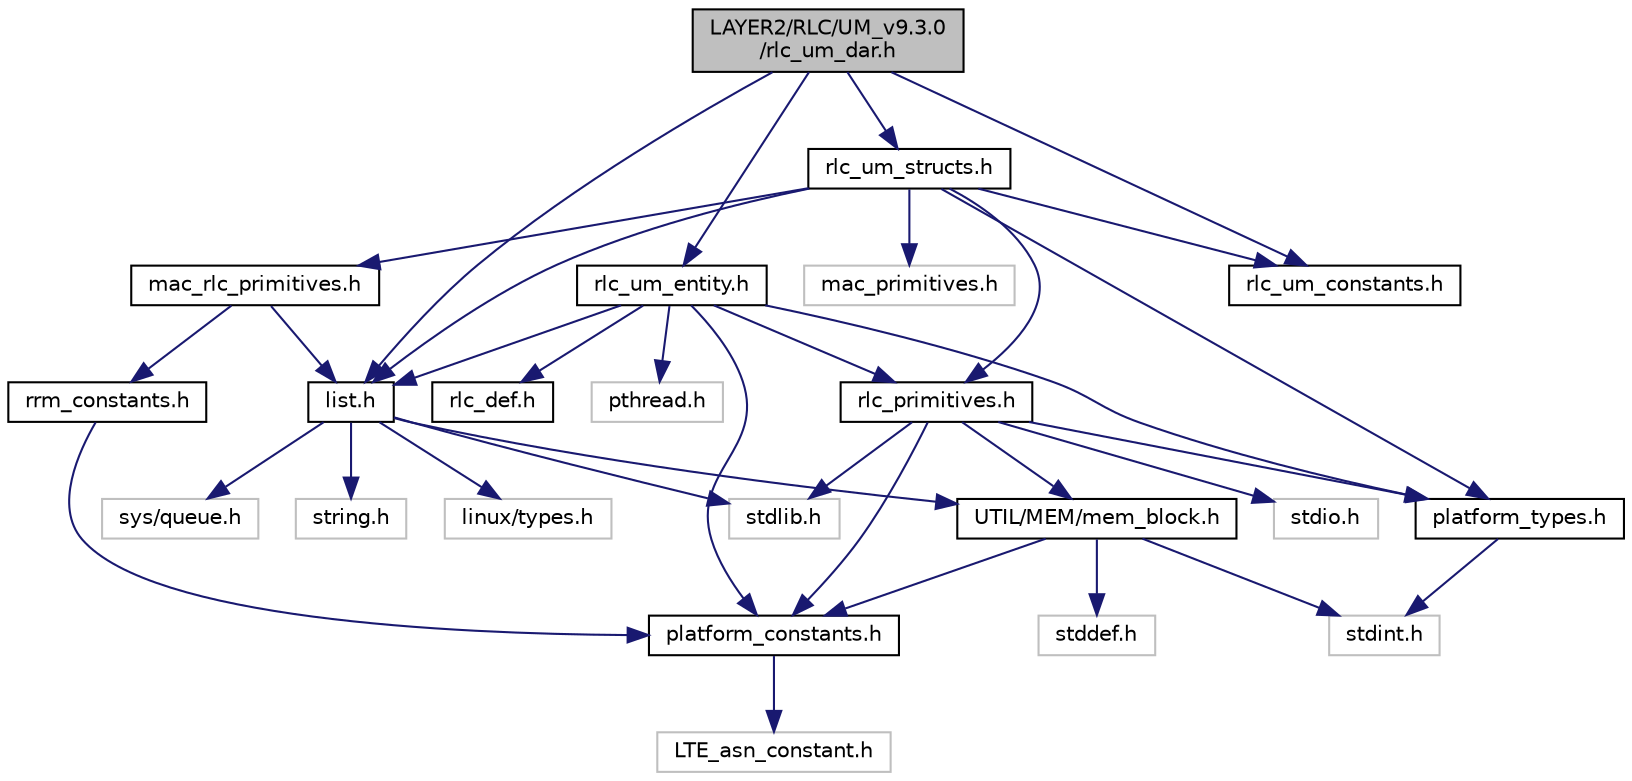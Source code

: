 digraph "LAYER2/RLC/UM_v9.3.0/rlc_um_dar.h"
{
 // LATEX_PDF_SIZE
  edge [fontname="Helvetica",fontsize="10",labelfontname="Helvetica",labelfontsize="10"];
  node [fontname="Helvetica",fontsize="10",shape=record];
  Node1 [label="LAYER2/RLC/UM_v9.3.0\l/rlc_um_dar.h",height=0.2,width=0.4,color="black", fillcolor="grey75", style="filled", fontcolor="black",tooltip="This file defines the prototypes of the functions dealing with the reassembly buffer."];
  Node1 -> Node2 [color="midnightblue",fontsize="10",style="solid",fontname="Helvetica"];
  Node2 [label="rlc_um_entity.h",height=0.2,width=0.4,color="black", fillcolor="white", style="filled",URL="$rlc__um__entity_8h.html",tooltip="This file defines the RLC UM variables stored in a struct called rlc_um_entity_t."];
  Node2 -> Node3 [color="midnightblue",fontsize="10",style="solid",fontname="Helvetica"];
  Node3 [label="pthread.h",height=0.2,width=0.4,color="grey75", fillcolor="white", style="filled",tooltip=" "];
  Node2 -> Node4 [color="midnightblue",fontsize="10",style="solid",fontname="Helvetica"];
  Node4 [label="platform_types.h",height=0.2,width=0.4,color="black", fillcolor="white", style="filled",URL="$platform__types_8h.html",tooltip=" "];
  Node4 -> Node5 [color="midnightblue",fontsize="10",style="solid",fontname="Helvetica"];
  Node5 [label="stdint.h",height=0.2,width=0.4,color="grey75", fillcolor="white", style="filled",tooltip=" "];
  Node2 -> Node6 [color="midnightblue",fontsize="10",style="solid",fontname="Helvetica"];
  Node6 [label="platform_constants.h",height=0.2,width=0.4,color="black", fillcolor="white", style="filled",URL="$platform__constants_8h.html",tooltip=" "];
  Node6 -> Node7 [color="midnightblue",fontsize="10",style="solid",fontname="Helvetica"];
  Node7 [label="LTE_asn_constant.h",height=0.2,width=0.4,color="grey75", fillcolor="white", style="filled",tooltip=" "];
  Node2 -> Node8 [color="midnightblue",fontsize="10",style="solid",fontname="Helvetica"];
  Node8 [label="list.h",height=0.2,width=0.4,color="black", fillcolor="white", style="filled",URL="$list_8h.html",tooltip=" "];
  Node8 -> Node9 [color="midnightblue",fontsize="10",style="solid",fontname="Helvetica"];
  Node9 [label="linux/types.h",height=0.2,width=0.4,color="grey75", fillcolor="white", style="filled",tooltip=" "];
  Node8 -> Node10 [color="midnightblue",fontsize="10",style="solid",fontname="Helvetica"];
  Node10 [label="stdlib.h",height=0.2,width=0.4,color="grey75", fillcolor="white", style="filled",tooltip=" "];
  Node8 -> Node11 [color="midnightblue",fontsize="10",style="solid",fontname="Helvetica"];
  Node11 [label="sys/queue.h",height=0.2,width=0.4,color="grey75", fillcolor="white", style="filled",tooltip=" "];
  Node8 -> Node12 [color="midnightblue",fontsize="10",style="solid",fontname="Helvetica"];
  Node12 [label="string.h",height=0.2,width=0.4,color="grey75", fillcolor="white", style="filled",tooltip=" "];
  Node8 -> Node13 [color="midnightblue",fontsize="10",style="solid",fontname="Helvetica"];
  Node13 [label="UTIL/MEM/mem_block.h",height=0.2,width=0.4,color="black", fillcolor="white", style="filled",URL="$mem__block_8h.html",tooltip=" "];
  Node13 -> Node5 [color="midnightblue",fontsize="10",style="solid",fontname="Helvetica"];
  Node13 -> Node14 [color="midnightblue",fontsize="10",style="solid",fontname="Helvetica"];
  Node14 [label="stddef.h",height=0.2,width=0.4,color="grey75", fillcolor="white", style="filled",tooltip=" "];
  Node13 -> Node6 [color="midnightblue",fontsize="10",style="solid",fontname="Helvetica"];
  Node2 -> Node15 [color="midnightblue",fontsize="10",style="solid",fontname="Helvetica"];
  Node15 [label="rlc_primitives.h",height=0.2,width=0.4,color="black", fillcolor="white", style="filled",URL="$rlc__primitives_8h.html",tooltip="This file contains constants definition for RLC primitives."];
  Node15 -> Node16 [color="midnightblue",fontsize="10",style="solid",fontname="Helvetica"];
  Node16 [label="stdio.h",height=0.2,width=0.4,color="grey75", fillcolor="white", style="filled",tooltip=" "];
  Node15 -> Node10 [color="midnightblue",fontsize="10",style="solid",fontname="Helvetica"];
  Node15 -> Node4 [color="midnightblue",fontsize="10",style="solid",fontname="Helvetica"];
  Node15 -> Node6 [color="midnightblue",fontsize="10",style="solid",fontname="Helvetica"];
  Node15 -> Node13 [color="midnightblue",fontsize="10",style="solid",fontname="Helvetica"];
  Node2 -> Node17 [color="midnightblue",fontsize="10",style="solid",fontname="Helvetica"];
  Node17 [label="rlc_def.h",height=0.2,width=0.4,color="black", fillcolor="white", style="filled",URL="$rlc__def_8h.html",tooltip="This file contains constants for RLC internal use."];
  Node1 -> Node18 [color="midnightblue",fontsize="10",style="solid",fontname="Helvetica"];
  Node18 [label="rlc_um_structs.h",height=0.2,width=0.4,color="black", fillcolor="white", style="filled",URL="$rlc__um__structs_8h.html",tooltip="This file defines structures used inside the RLC UM."];
  Node18 -> Node4 [color="midnightblue",fontsize="10",style="solid",fontname="Helvetica"];
  Node18 -> Node8 [color="midnightblue",fontsize="10",style="solid",fontname="Helvetica"];
  Node18 -> Node19 [color="midnightblue",fontsize="10",style="solid",fontname="Helvetica"];
  Node19 [label="rlc_um_constants.h",height=0.2,width=0.4,color="black", fillcolor="white", style="filled",URL="$rlc__um__constants_8h.html",tooltip="This file defines constant values used inside RLC UM."];
  Node18 -> Node20 [color="midnightblue",fontsize="10",style="solid",fontname="Helvetica"];
  Node20 [label="mac_primitives.h",height=0.2,width=0.4,color="grey75", fillcolor="white", style="filled",tooltip=" "];
  Node18 -> Node15 [color="midnightblue",fontsize="10",style="solid",fontname="Helvetica"];
  Node18 -> Node21 [color="midnightblue",fontsize="10",style="solid",fontname="Helvetica"];
  Node21 [label="mac_rlc_primitives.h",height=0.2,width=0.4,color="black", fillcolor="white", style="filled",URL="$mac__rlc__primitives_8h.html",tooltip=" "];
  Node21 -> Node8 [color="midnightblue",fontsize="10",style="solid",fontname="Helvetica"];
  Node21 -> Node22 [color="midnightblue",fontsize="10",style="solid",fontname="Helvetica"];
  Node22 [label="rrm_constants.h",height=0.2,width=0.4,color="black", fillcolor="white", style="filled",URL="$rrm__constants_8h.html",tooltip=" "];
  Node22 -> Node6 [color="midnightblue",fontsize="10",style="solid",fontname="Helvetica"];
  Node1 -> Node19 [color="midnightblue",fontsize="10",style="solid",fontname="Helvetica"];
  Node1 -> Node8 [color="midnightblue",fontsize="10",style="solid",fontname="Helvetica"];
}
